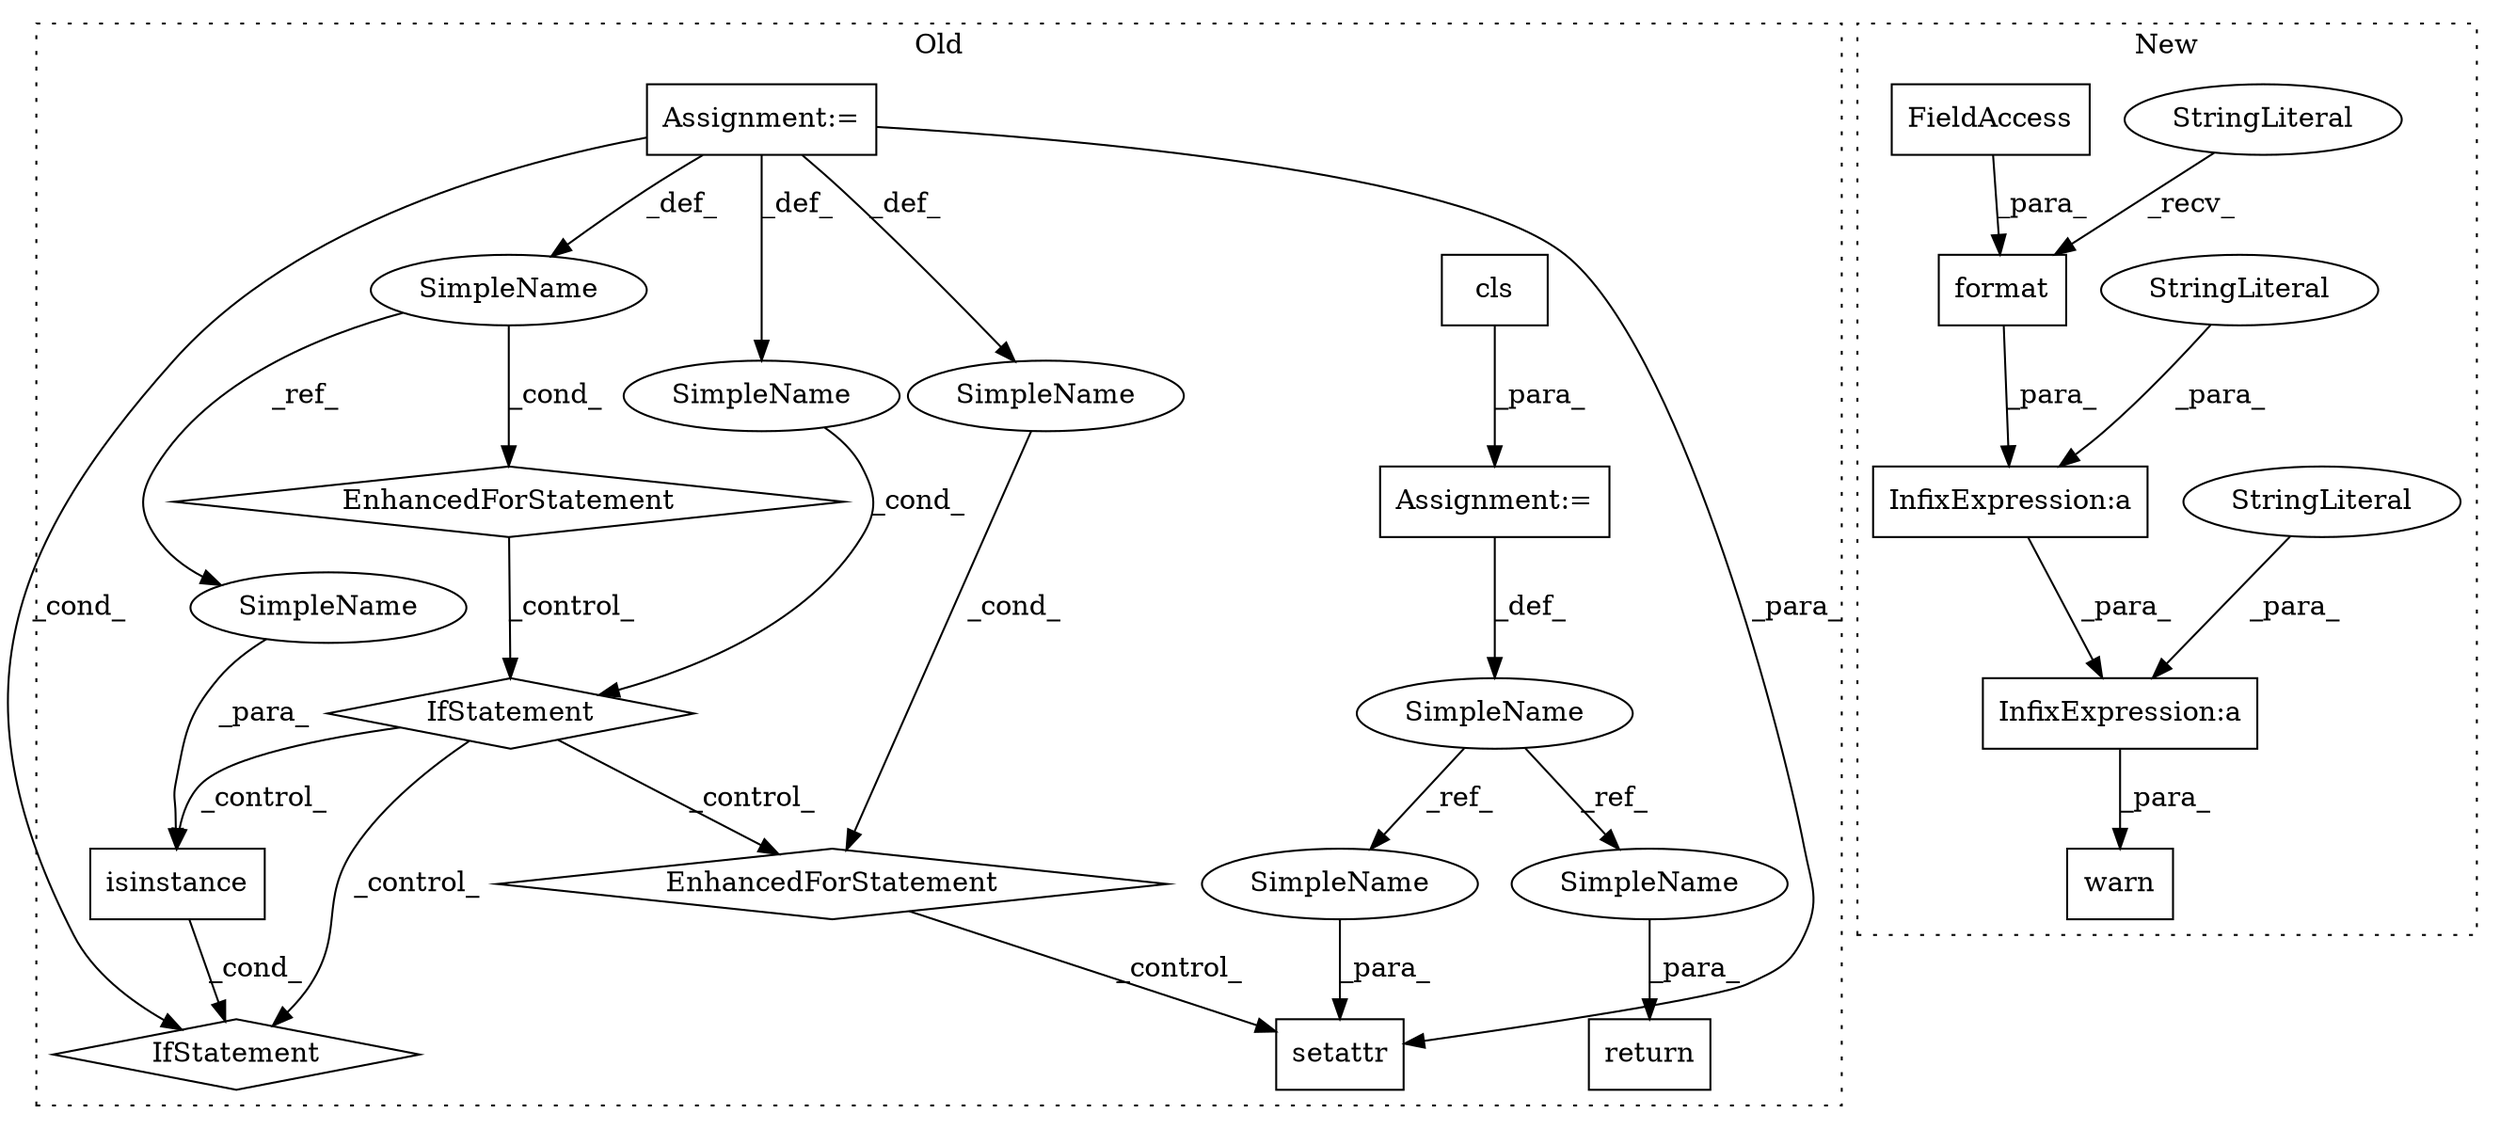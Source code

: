 digraph G {
subgraph cluster0 {
1 [label="setattr" a="32" s="2769,2812" l="8,1" shape="box"];
3 [label="EnhancedForStatement" a="70" s="2630,2705" l="61,2" shape="diamond"];
4 [label="SimpleName" a="42" s="2275" l="2" shape="ellipse"];
5 [label="return" a="41" s="2843" l="7" shape="box"];
6 [label="EnhancedForStatement" a="70" s="2289,2379" l="65,2" shape="diamond"];
10 [label="SimpleName" a="42" s="" l="" shape="ellipse"];
11 [label="SimpleName" a="42" s="2695" l="3" shape="ellipse"];
12 [label="SimpleName" a="42" s="2358" l="4" shape="ellipse"];
13 [label="cls" a="32" s="2278" l="5" shape="box"];
14 [label="isinstance" a="32" s="2555,2575" l="11,1" shape="box"];
19 [label="IfStatement" a="25" s="2389,2414" l="10,2" shape="diamond"];
20 [label="Assignment:=" a="7" s="2289,2379" l="65,2" shape="box"];
21 [label="IfStatement" a="25" s="2550,2576" l="4,2" shape="diamond"];
22 [label="Assignment:=" a="7" s="2277" l="1" shape="box"];
23 [label="SimpleName" a="42" s="2850" l="2" shape="ellipse"];
24 [label="SimpleName" a="42" s="2777" l="2" shape="ellipse"];
25 [label="SimpleName" a="42" s="2566" l="4" shape="ellipse"];
label = "Old";
style="dotted";
}
subgraph cluster1 {
2 [label="warn" a="32" s="441,623" l="5,1" shape="box"];
7 [label="InfixExpression:a" a="27" s="551" l="3" shape="box"];
8 [label="InfixExpression:a" a="27" s="494" l="3" shape="box"];
9 [label="format" a="32" s="463,493" l="7,1" shape="box"];
15 [label="StringLiteral" a="45" s="554" l="57" shape="ellipse"];
16 [label="StringLiteral" a="45" s="447" l="15" shape="ellipse"];
17 [label="StringLiteral" a="45" s="497" l="53" shape="ellipse"];
18 [label="FieldAccess" a="22" s="470" l="4" shape="box"];
label = "New";
style="dotted";
}
3 -> 1 [label="_control_"];
4 -> 24 [label="_ref_"];
4 -> 23 [label="_ref_"];
6 -> 19 [label="_control_"];
7 -> 2 [label="_para_"];
8 -> 7 [label="_para_"];
9 -> 8 [label="_para_"];
10 -> 19 [label="_cond_"];
11 -> 3 [label="_cond_"];
12 -> 6 [label="_cond_"];
12 -> 25 [label="_ref_"];
13 -> 22 [label="_para_"];
14 -> 21 [label="_cond_"];
15 -> 7 [label="_para_"];
16 -> 9 [label="_recv_"];
17 -> 8 [label="_para_"];
18 -> 9 [label="_para_"];
19 -> 3 [label="_control_"];
19 -> 14 [label="_control_"];
19 -> 21 [label="_control_"];
20 -> 12 [label="_def_"];
20 -> 21 [label="_cond_"];
20 -> 10 [label="_def_"];
20 -> 11 [label="_def_"];
20 -> 1 [label="_para_"];
22 -> 4 [label="_def_"];
23 -> 5 [label="_para_"];
24 -> 1 [label="_para_"];
25 -> 14 [label="_para_"];
}